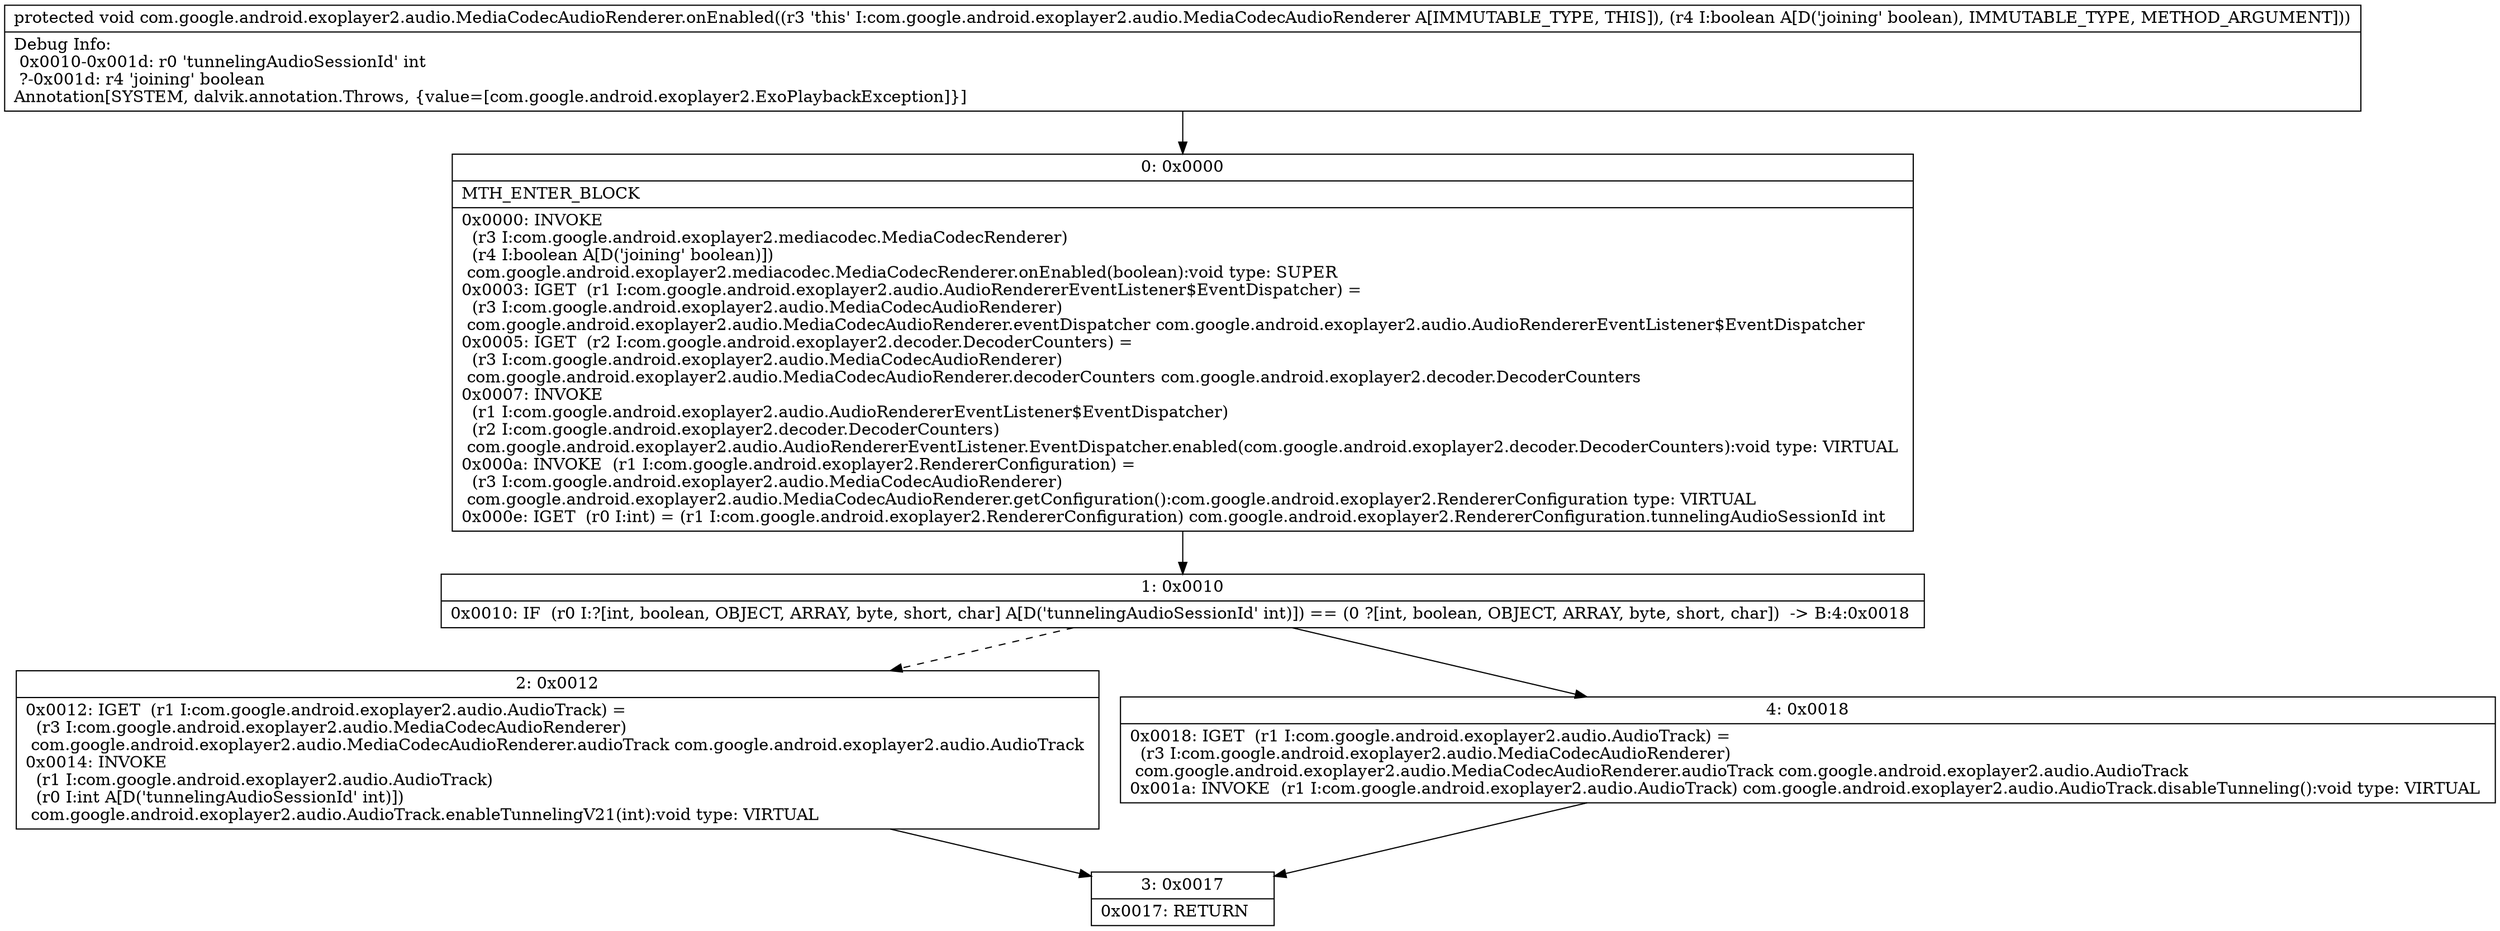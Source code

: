 digraph "CFG forcom.google.android.exoplayer2.audio.MediaCodecAudioRenderer.onEnabled(Z)V" {
Node_0 [shape=record,label="{0\:\ 0x0000|MTH_ENTER_BLOCK\l|0x0000: INVOKE  \l  (r3 I:com.google.android.exoplayer2.mediacodec.MediaCodecRenderer)\l  (r4 I:boolean A[D('joining' boolean)])\l com.google.android.exoplayer2.mediacodec.MediaCodecRenderer.onEnabled(boolean):void type: SUPER \l0x0003: IGET  (r1 I:com.google.android.exoplayer2.audio.AudioRendererEventListener$EventDispatcher) = \l  (r3 I:com.google.android.exoplayer2.audio.MediaCodecAudioRenderer)\l com.google.android.exoplayer2.audio.MediaCodecAudioRenderer.eventDispatcher com.google.android.exoplayer2.audio.AudioRendererEventListener$EventDispatcher \l0x0005: IGET  (r2 I:com.google.android.exoplayer2.decoder.DecoderCounters) = \l  (r3 I:com.google.android.exoplayer2.audio.MediaCodecAudioRenderer)\l com.google.android.exoplayer2.audio.MediaCodecAudioRenderer.decoderCounters com.google.android.exoplayer2.decoder.DecoderCounters \l0x0007: INVOKE  \l  (r1 I:com.google.android.exoplayer2.audio.AudioRendererEventListener$EventDispatcher)\l  (r2 I:com.google.android.exoplayer2.decoder.DecoderCounters)\l com.google.android.exoplayer2.audio.AudioRendererEventListener.EventDispatcher.enabled(com.google.android.exoplayer2.decoder.DecoderCounters):void type: VIRTUAL \l0x000a: INVOKE  (r1 I:com.google.android.exoplayer2.RendererConfiguration) = \l  (r3 I:com.google.android.exoplayer2.audio.MediaCodecAudioRenderer)\l com.google.android.exoplayer2.audio.MediaCodecAudioRenderer.getConfiguration():com.google.android.exoplayer2.RendererConfiguration type: VIRTUAL \l0x000e: IGET  (r0 I:int) = (r1 I:com.google.android.exoplayer2.RendererConfiguration) com.google.android.exoplayer2.RendererConfiguration.tunnelingAudioSessionId int \l}"];
Node_1 [shape=record,label="{1\:\ 0x0010|0x0010: IF  (r0 I:?[int, boolean, OBJECT, ARRAY, byte, short, char] A[D('tunnelingAudioSessionId' int)]) == (0 ?[int, boolean, OBJECT, ARRAY, byte, short, char])  \-\> B:4:0x0018 \l}"];
Node_2 [shape=record,label="{2\:\ 0x0012|0x0012: IGET  (r1 I:com.google.android.exoplayer2.audio.AudioTrack) = \l  (r3 I:com.google.android.exoplayer2.audio.MediaCodecAudioRenderer)\l com.google.android.exoplayer2.audio.MediaCodecAudioRenderer.audioTrack com.google.android.exoplayer2.audio.AudioTrack \l0x0014: INVOKE  \l  (r1 I:com.google.android.exoplayer2.audio.AudioTrack)\l  (r0 I:int A[D('tunnelingAudioSessionId' int)])\l com.google.android.exoplayer2.audio.AudioTrack.enableTunnelingV21(int):void type: VIRTUAL \l}"];
Node_3 [shape=record,label="{3\:\ 0x0017|0x0017: RETURN   \l}"];
Node_4 [shape=record,label="{4\:\ 0x0018|0x0018: IGET  (r1 I:com.google.android.exoplayer2.audio.AudioTrack) = \l  (r3 I:com.google.android.exoplayer2.audio.MediaCodecAudioRenderer)\l com.google.android.exoplayer2.audio.MediaCodecAudioRenderer.audioTrack com.google.android.exoplayer2.audio.AudioTrack \l0x001a: INVOKE  (r1 I:com.google.android.exoplayer2.audio.AudioTrack) com.google.android.exoplayer2.audio.AudioTrack.disableTunneling():void type: VIRTUAL \l}"];
MethodNode[shape=record,label="{protected void com.google.android.exoplayer2.audio.MediaCodecAudioRenderer.onEnabled((r3 'this' I:com.google.android.exoplayer2.audio.MediaCodecAudioRenderer A[IMMUTABLE_TYPE, THIS]), (r4 I:boolean A[D('joining' boolean), IMMUTABLE_TYPE, METHOD_ARGUMENT]))  | Debug Info:\l  0x0010\-0x001d: r0 'tunnelingAudioSessionId' int\l  ?\-0x001d: r4 'joining' boolean\lAnnotation[SYSTEM, dalvik.annotation.Throws, \{value=[com.google.android.exoplayer2.ExoPlaybackException]\}]\l}"];
MethodNode -> Node_0;
Node_0 -> Node_1;
Node_1 -> Node_2[style=dashed];
Node_1 -> Node_4;
Node_2 -> Node_3;
Node_4 -> Node_3;
}

